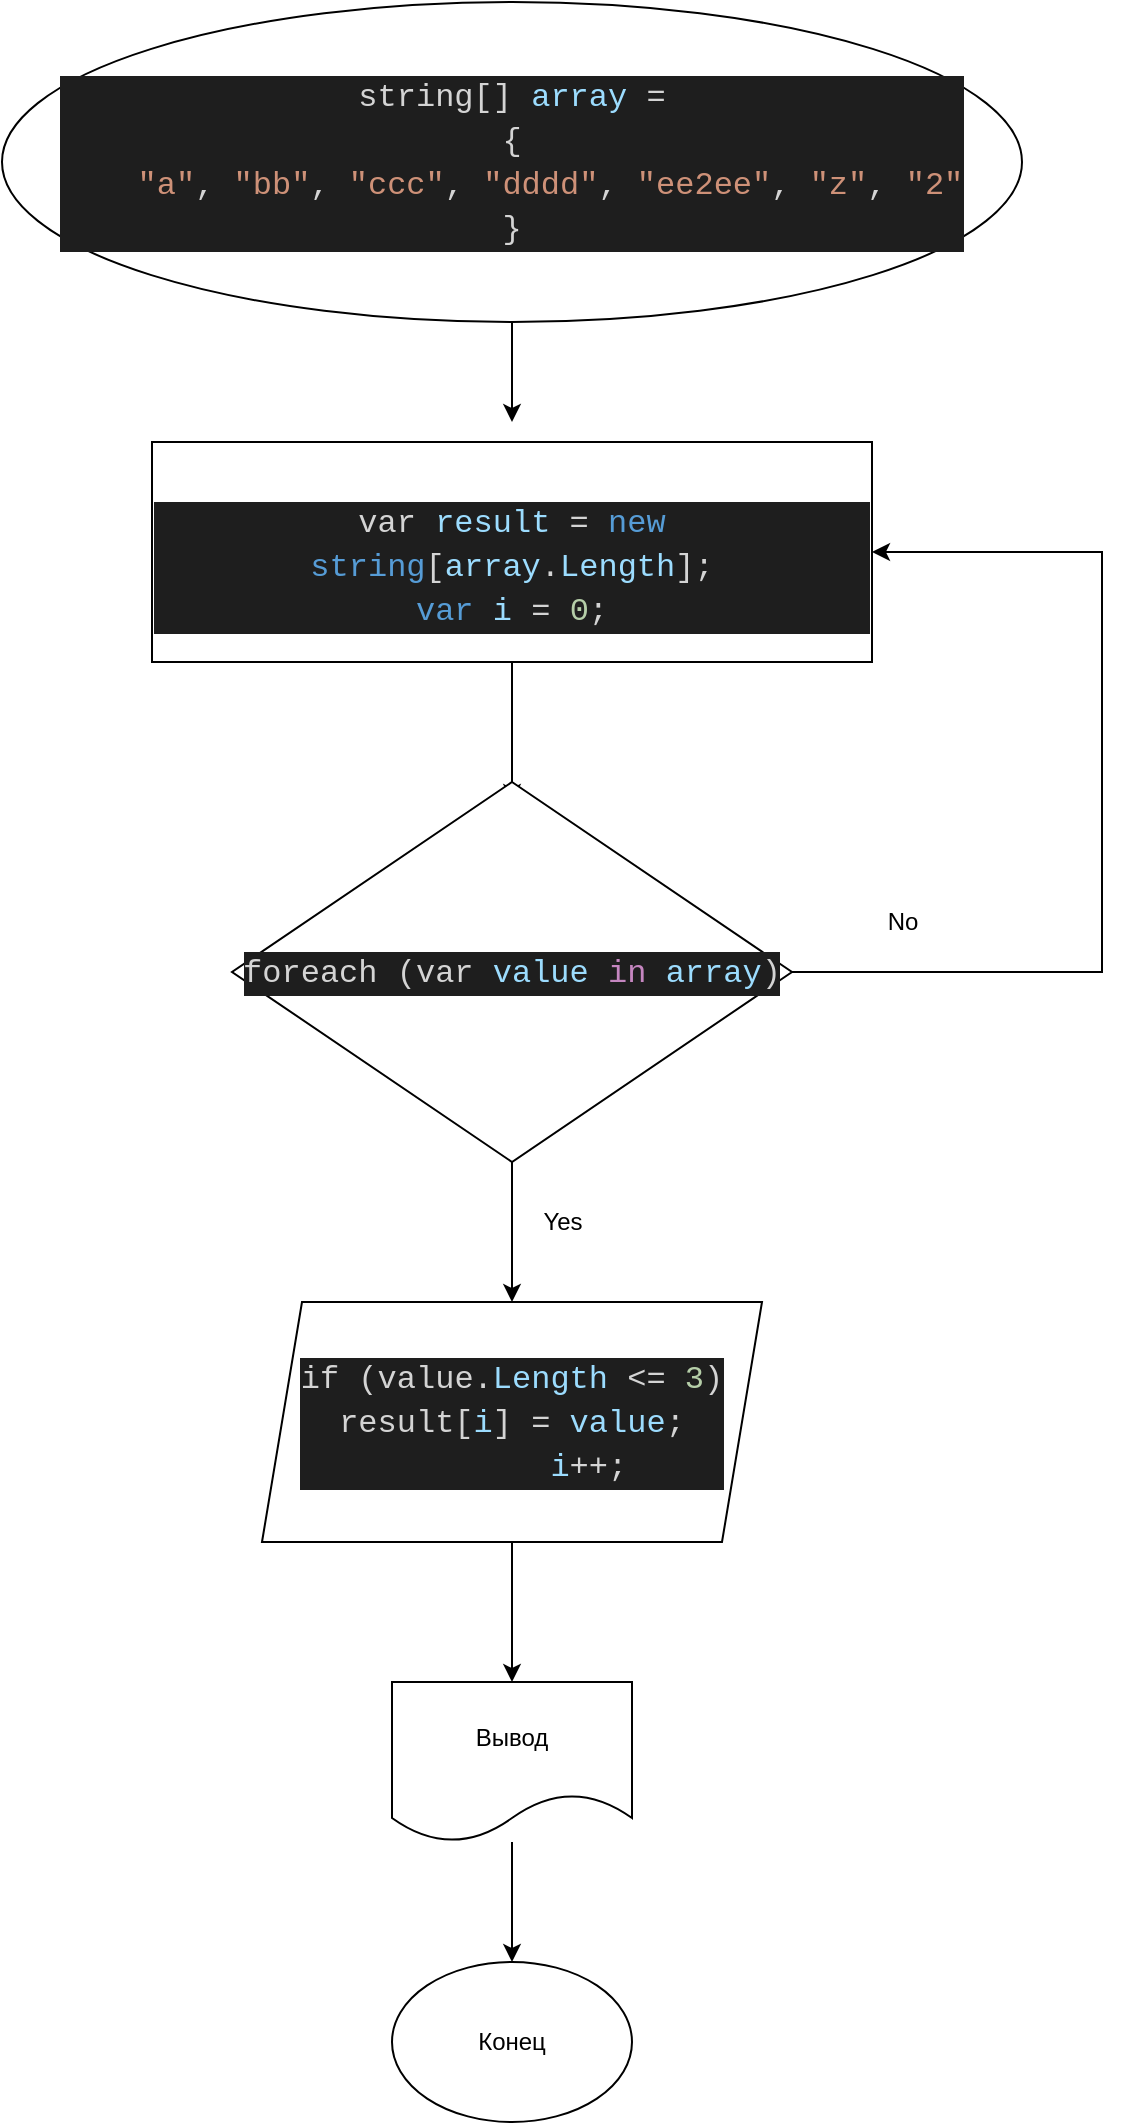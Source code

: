 <mxfile version="20.8.20" type="device"><diagram name="Страница 1" id="9XISe7J3XCn4c-PszxTu"><mxGraphModel dx="2049" dy="1137" grid="1" gridSize="10" guides="1" tooltips="1" connect="1" arrows="1" fold="1" page="1" pageScale="1" pageWidth="827" pageHeight="1169" math="0" shadow="0"><root><mxCell id="0"/><mxCell id="1" parent="0"/><mxCell id="oBPOz0Q1g4Qx0CWo7oK_-3" style="edgeStyle=orthogonalEdgeStyle;rounded=0;orthogonalLoop=1;jettySize=auto;html=1;entryX=0.5;entryY=0;entryDx=0;entryDy=0;" edge="1" parent="1" source="oBPOz0Q1g4Qx0CWo7oK_-1"><mxGeometry relative="1" as="geometry"><mxPoint x="395" y="210" as="targetPoint"/></mxGeometry></mxCell><mxCell id="oBPOz0Q1g4Qx0CWo7oK_-1" value="&lt;div style=&quot;color: rgb(212, 212, 212); background-color: rgb(30, 30, 30); font-family: Consolas, &amp;quot;Courier New&amp;quot;, monospace; font-size: 16px; line-height: 22px;&quot;&gt;&lt;div style=&quot;line-height: 22px;&quot;&gt;&lt;div&gt;string[] &lt;span style=&quot;color: #9cdcfe;&quot;&gt;array&lt;/span&gt; =&lt;/div&gt;&lt;div&gt;{&lt;/div&gt;&lt;div&gt;&amp;nbsp; &amp;nbsp; &lt;span style=&quot;color: #ce9178;&quot;&gt;&quot;a&quot;&lt;/span&gt;, &lt;span style=&quot;color: #ce9178;&quot;&gt;&quot;bb&quot;&lt;/span&gt;, &lt;span style=&quot;color: #ce9178;&quot;&gt;&quot;ccc&quot;&lt;/span&gt;, &lt;span style=&quot;color: #ce9178;&quot;&gt;&quot;dddd&quot;&lt;/span&gt;, &lt;span style=&quot;color: #ce9178;&quot;&gt;&quot;ee2ee&quot;&lt;/span&gt;, &lt;span style=&quot;color: #ce9178;&quot;&gt;&quot;z&quot;&lt;/span&gt;, &lt;span style=&quot;color: #ce9178;&quot;&gt;&quot;2&quot;&lt;/span&gt;&lt;/div&gt;&lt;div&gt;}&lt;/div&gt;&lt;/div&gt;&lt;/div&gt;" style="ellipse;whiteSpace=wrap;html=1;" vertex="1" parent="1"><mxGeometry x="140" width="510" height="160" as="geometry"/></mxCell><mxCell id="oBPOz0Q1g4Qx0CWo7oK_-11" style="edgeStyle=orthogonalEdgeStyle;rounded=0;orthogonalLoop=1;jettySize=auto;html=1;entryX=0.5;entryY=0;entryDx=0;entryDy=0;" edge="1" parent="1" source="oBPOz0Q1g4Qx0CWo7oK_-7"><mxGeometry relative="1" as="geometry"><mxPoint x="395" y="400" as="targetPoint"/></mxGeometry></mxCell><mxCell id="oBPOz0Q1g4Qx0CWo7oK_-7" value="&lt;br&gt;&lt;div style=&quot;border-color: var(--border-color); color: rgb(212, 212, 212); font-family: Consolas, &amp;quot;Courier New&amp;quot;, monospace; font-size: 16px;&quot;&gt;&lt;div style=&quot;background-color: rgb(30, 30, 30); line-height: 22px;&quot;&gt;&lt;div&gt;var &lt;span style=&quot;color: #9cdcfe;&quot;&gt;result&lt;/span&gt; = &lt;span style=&quot;color: #569cd6;&quot;&gt;new&lt;/span&gt; &lt;span style=&quot;color: #569cd6;&quot;&gt;string&lt;/span&gt;[&lt;span style=&quot;color: #9cdcfe;&quot;&gt;array&lt;/span&gt;.&lt;span style=&quot;color: #9cdcfe;&quot;&gt;Length&lt;/span&gt;];&lt;/div&gt;&lt;div&gt;&lt;span style=&quot;color: #569cd6;&quot;&gt;var&lt;/span&gt; &lt;span style=&quot;color: #9cdcfe;&quot;&gt;i&lt;/span&gt; = &lt;span style=&quot;color: #b5cea8;&quot;&gt;0&lt;/span&gt;;&lt;/div&gt;&lt;/div&gt;&lt;/div&gt;" style="rounded=0;whiteSpace=wrap;html=1;" vertex="1" parent="1"><mxGeometry x="215" y="220" width="360" height="110" as="geometry"/></mxCell><mxCell id="oBPOz0Q1g4Qx0CWo7oK_-10" style="edgeStyle=orthogonalEdgeStyle;rounded=0;orthogonalLoop=1;jettySize=auto;html=1;entryX=1;entryY=0.5;entryDx=0;entryDy=0;exitX=1;exitY=0.5;exitDx=0;exitDy=0;" edge="1" parent="1" source="oBPOz0Q1g4Qx0CWo7oK_-13" target="oBPOz0Q1g4Qx0CWo7oK_-7"><mxGeometry relative="1" as="geometry"><mxPoint x="510" y="460" as="sourcePoint"/><Array as="points"><mxPoint x="690" y="485"/><mxPoint x="690" y="275"/></Array></mxGeometry></mxCell><mxCell id="oBPOz0Q1g4Qx0CWo7oK_-15" style="edgeStyle=orthogonalEdgeStyle;rounded=0;orthogonalLoop=1;jettySize=auto;html=1;exitX=0.5;exitY=1;exitDx=0;exitDy=0;entryX=0.5;entryY=0;entryDx=0;entryDy=0;" edge="1" parent="1" source="oBPOz0Q1g4Qx0CWo7oK_-13" target="oBPOz0Q1g4Qx0CWo7oK_-14"><mxGeometry relative="1" as="geometry"/></mxCell><mxCell id="oBPOz0Q1g4Qx0CWo7oK_-13" value="&lt;div style=&quot;color: rgb(212, 212, 212); background-color: rgb(30, 30, 30); font-family: Consolas, &amp;quot;Courier New&amp;quot;, monospace; font-size: 16px; line-height: 22px;&quot;&gt;foreach (var&amp;nbsp;&lt;span style=&quot;border-color: var(--border-color); color: rgb(156, 220, 254);&quot;&gt;value&lt;/span&gt;&amp;nbsp;&lt;span style=&quot;border-color: var(--border-color); color: rgb(197, 134, 192);&quot;&gt;in&lt;/span&gt;&amp;nbsp;&lt;span style=&quot;border-color: var(--border-color); color: rgb(156, 220, 254);&quot;&gt;array&lt;/span&gt;)&lt;br&gt;&lt;/div&gt;" style="rhombus;whiteSpace=wrap;html=1;" vertex="1" parent="1"><mxGeometry x="255" y="390" width="280" height="190" as="geometry"/></mxCell><mxCell id="oBPOz0Q1g4Qx0CWo7oK_-20" style="edgeStyle=orthogonalEdgeStyle;rounded=0;orthogonalLoop=1;jettySize=auto;html=1;exitX=0.5;exitY=1;exitDx=0;exitDy=0;entryX=0.5;entryY=0;entryDx=0;entryDy=0;" edge="1" parent="1" source="oBPOz0Q1g4Qx0CWo7oK_-14" target="oBPOz0Q1g4Qx0CWo7oK_-19"><mxGeometry relative="1" as="geometry"/></mxCell><mxCell id="oBPOz0Q1g4Qx0CWo7oK_-14" value="&lt;div style=&quot;color: rgb(212, 212, 212); background-color: rgb(30, 30, 30); font-family: Consolas, &amp;quot;Courier New&amp;quot;, monospace; font-size: 16px; line-height: 22px;&quot;&gt;&lt;div style=&quot;border-color: var(--border-color); line-height: 22px;&quot;&gt;if (value.&lt;span style=&quot;border-color: var(--border-color); color: rgb(156, 220, 254);&quot;&gt;Length&lt;/span&gt;&amp;nbsp;&amp;lt;=&amp;nbsp;&lt;span style=&quot;border-color: var(--border-color); color: rgb(181, 206, 168);&quot;&gt;3&lt;/span&gt;)&lt;/div&gt;&lt;div style=&quot;border-color: var(--border-color); line-height: 22px;&quot;&gt;&lt;div style=&quot;border-color: var(--border-color); line-height: 22px;&quot;&gt;&lt;div style=&quot;border-color: var(--border-color);&quot;&gt;result[&lt;span style=&quot;border-color: var(--border-color); color: rgb(156, 220, 254);&quot;&gt;i&lt;/span&gt;] =&amp;nbsp;&lt;span style=&quot;border-color: var(--border-color); color: rgb(156, 220, 254);&quot;&gt;value&lt;/span&gt;;&lt;/div&gt;&lt;div style=&quot;border-color: var(--border-color);&quot;&gt;&amp;nbsp; &amp;nbsp; &amp;nbsp; &amp;nbsp;&amp;nbsp;&lt;span style=&quot;border-color: var(--border-color); color: rgb(156, 220, 254);&quot;&gt;i&lt;/span&gt;++;&lt;/div&gt;&lt;/div&gt;&lt;/div&gt;&lt;/div&gt;" style="shape=parallelogram;perimeter=parallelogramPerimeter;whiteSpace=wrap;html=1;fixedSize=1;" vertex="1" parent="1"><mxGeometry x="270" y="650" width="250" height="120" as="geometry"/></mxCell><mxCell id="oBPOz0Q1g4Qx0CWo7oK_-16" value="No" style="text;html=1;align=center;verticalAlign=middle;resizable=0;points=[];autosize=1;strokeColor=none;fillColor=none;" vertex="1" parent="1"><mxGeometry x="570" y="445" width="40" height="30" as="geometry"/></mxCell><mxCell id="oBPOz0Q1g4Qx0CWo7oK_-17" value="Yes" style="text;html=1;align=center;verticalAlign=middle;resizable=0;points=[];autosize=1;strokeColor=none;fillColor=none;" vertex="1" parent="1"><mxGeometry x="400" y="595" width="40" height="30" as="geometry"/></mxCell><mxCell id="oBPOz0Q1g4Qx0CWo7oK_-18" value="Конец" style="ellipse;whiteSpace=wrap;html=1;" vertex="1" parent="1"><mxGeometry x="335" y="980" width="120" height="80" as="geometry"/></mxCell><mxCell id="oBPOz0Q1g4Qx0CWo7oK_-21" style="edgeStyle=orthogonalEdgeStyle;rounded=0;orthogonalLoop=1;jettySize=auto;html=1;entryX=0.5;entryY=0;entryDx=0;entryDy=0;" edge="1" parent="1" source="oBPOz0Q1g4Qx0CWo7oK_-19" target="oBPOz0Q1g4Qx0CWo7oK_-18"><mxGeometry relative="1" as="geometry"/></mxCell><mxCell id="oBPOz0Q1g4Qx0CWo7oK_-19" value="Вывод" style="shape=document;whiteSpace=wrap;html=1;boundedLbl=1;" vertex="1" parent="1"><mxGeometry x="335" y="840" width="120" height="80" as="geometry"/></mxCell></root></mxGraphModel></diagram></mxfile>